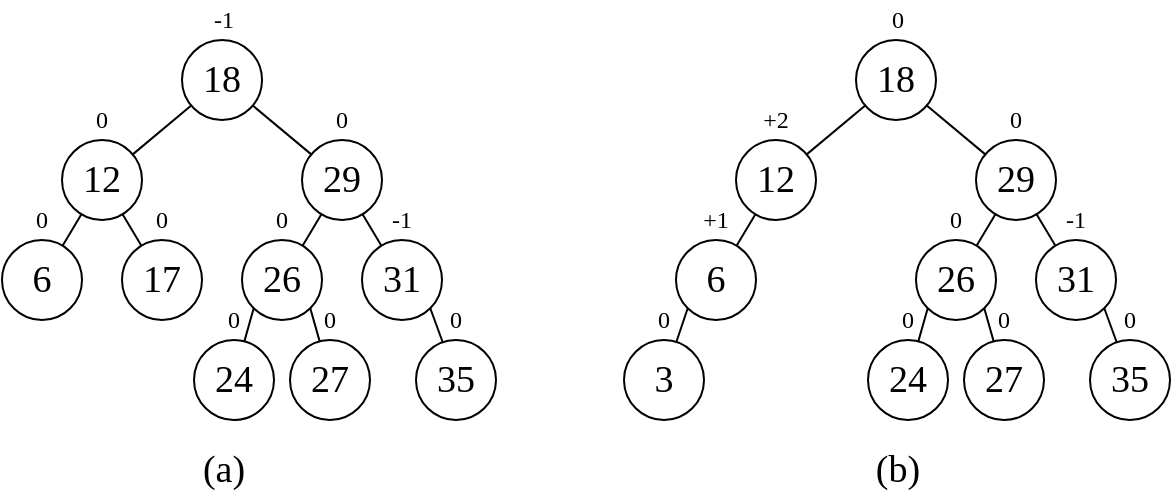 <mxfile>
    <diagram name="第 1 页" id="4a3K_V4WVQqfOLZNZAwq">
        <mxGraphModel dx="793" dy="516" grid="1" gridSize="10" guides="1" tooltips="1" connect="1" arrows="1" fold="1" page="1" pageScale="1" pageWidth="827" pageHeight="1169" math="0" shadow="0">
            <root>
                <mxCell id="0"/>
                <mxCell id="1" parent="0"/>
                <mxCell id="RuSEpNv-biS-WwoFlSjT-27" value="" style="group" parent="1" vertex="1" connectable="0">
                    <mxGeometry x="283.0" y="230.0" width="247.0" height="190.0" as="geometry"/>
                </mxCell>
                <mxCell id="RuSEpNv-biS-WwoFlSjT-22" value="35" style="ellipse;whiteSpace=wrap;html=1;fontFamily=Times New Roman;fontSize=19;container=0;" parent="RuSEpNv-biS-WwoFlSjT-27" vertex="1">
                    <mxGeometry x="207.0" y="150.0" width="40" height="40" as="geometry"/>
                </mxCell>
                <mxCell id="RuSEpNv-biS-WwoFlSjT-26" style="edgeStyle=none;shape=connector;rounded=0;orthogonalLoop=1;jettySize=auto;html=1;exitX=1;exitY=1;exitDx=0;exitDy=0;labelBackgroundColor=default;strokeColor=default;align=center;verticalAlign=middle;fontFamily=Helvetica;fontSize=11;fontColor=default;endArrow=none;endFill=0;" parent="RuSEpNv-biS-WwoFlSjT-27" source="RuSEpNv-biS-WwoFlSjT-15" target="RuSEpNv-biS-WwoFlSjT-22" edge="1">
                    <mxGeometry relative="1" as="geometry"/>
                </mxCell>
                <mxCell id="RuSEpNv-biS-WwoFlSjT-3" value="18" style="ellipse;whiteSpace=wrap;html=1;fontFamily=Times New Roman;fontSize=19;container=0;" parent="RuSEpNv-biS-WwoFlSjT-27" vertex="1">
                    <mxGeometry x="90" width="40" height="40" as="geometry"/>
                </mxCell>
                <mxCell id="RuSEpNv-biS-WwoFlSjT-4" value="12" style="ellipse;whiteSpace=wrap;html=1;fontFamily=Times New Roman;fontSize=19;container=0;" parent="RuSEpNv-biS-WwoFlSjT-27" vertex="1">
                    <mxGeometry x="30" y="50" width="40" height="40" as="geometry"/>
                </mxCell>
                <mxCell id="RuSEpNv-biS-WwoFlSjT-5" style="edgeStyle=none;html=1;fontFamily=Times New Roman;fontSize=19;endArrow=none;endFill=0;rounded=0;" parent="RuSEpNv-biS-WwoFlSjT-27" source="RuSEpNv-biS-WwoFlSjT-3" target="RuSEpNv-biS-WwoFlSjT-4" edge="1">
                    <mxGeometry relative="1" as="geometry"/>
                </mxCell>
                <mxCell id="RuSEpNv-biS-WwoFlSjT-6" value="29" style="ellipse;whiteSpace=wrap;html=1;fontFamily=Times New Roman;fontSize=19;container=0;" parent="RuSEpNv-biS-WwoFlSjT-27" vertex="1">
                    <mxGeometry x="150" y="50" width="40" height="40" as="geometry"/>
                </mxCell>
                <mxCell id="RuSEpNv-biS-WwoFlSjT-7" style="edgeStyle=none;html=1;fontFamily=Times New Roman;fontSize=19;endArrow=none;endFill=0;rounded=0;" parent="RuSEpNv-biS-WwoFlSjT-27" source="RuSEpNv-biS-WwoFlSjT-3" target="RuSEpNv-biS-WwoFlSjT-6" edge="1">
                    <mxGeometry relative="1" as="geometry"/>
                </mxCell>
                <mxCell id="RuSEpNv-biS-WwoFlSjT-8" value="6" style="ellipse;whiteSpace=wrap;html=1;fontFamily=Times New Roman;fontSize=19;container=0;" parent="RuSEpNv-biS-WwoFlSjT-27" vertex="1">
                    <mxGeometry y="100" width="40" height="40" as="geometry"/>
                </mxCell>
                <mxCell id="RuSEpNv-biS-WwoFlSjT-9" style="edgeStyle=none;html=1;fontFamily=Times New Roman;fontSize=19;endArrow=none;endFill=0;rounded=0;" parent="RuSEpNv-biS-WwoFlSjT-27" source="RuSEpNv-biS-WwoFlSjT-4" target="RuSEpNv-biS-WwoFlSjT-8" edge="1">
                    <mxGeometry relative="1" as="geometry"/>
                </mxCell>
                <mxCell id="RuSEpNv-biS-WwoFlSjT-10" value="17" style="ellipse;whiteSpace=wrap;html=1;fontFamily=Times New Roman;fontSize=19;container=0;" parent="RuSEpNv-biS-WwoFlSjT-27" vertex="1">
                    <mxGeometry x="60" y="100" width="40" height="40" as="geometry"/>
                </mxCell>
                <mxCell id="RuSEpNv-biS-WwoFlSjT-11" style="edgeStyle=none;html=1;fontFamily=Times New Roman;fontSize=19;endArrow=none;endFill=0;rounded=0;" parent="RuSEpNv-biS-WwoFlSjT-27" source="RuSEpNv-biS-WwoFlSjT-4" target="RuSEpNv-biS-WwoFlSjT-10" edge="1">
                    <mxGeometry relative="1" as="geometry"/>
                </mxCell>
                <mxCell id="RuSEpNv-biS-WwoFlSjT-13" value="26" style="ellipse;whiteSpace=wrap;html=1;fontFamily=Times New Roman;fontSize=19;container=0;" parent="RuSEpNv-biS-WwoFlSjT-27" vertex="1">
                    <mxGeometry x="120" y="100" width="40" height="40" as="geometry"/>
                </mxCell>
                <mxCell id="RuSEpNv-biS-WwoFlSjT-14" style="edgeStyle=none;html=1;fontFamily=Times New Roman;fontSize=19;endArrow=none;endFill=0;rounded=0;" parent="RuSEpNv-biS-WwoFlSjT-27" source="RuSEpNv-biS-WwoFlSjT-6" target="RuSEpNv-biS-WwoFlSjT-13" edge="1">
                    <mxGeometry relative="1" as="geometry"/>
                </mxCell>
                <mxCell id="RuSEpNv-biS-WwoFlSjT-15" value="31" style="ellipse;whiteSpace=wrap;html=1;fontFamily=Times New Roman;fontSize=19;container=0;" parent="RuSEpNv-biS-WwoFlSjT-27" vertex="1">
                    <mxGeometry x="180" y="100" width="40" height="40" as="geometry"/>
                </mxCell>
                <mxCell id="RuSEpNv-biS-WwoFlSjT-16" style="edgeStyle=none;html=1;fontFamily=Times New Roman;fontSize=19;endArrow=none;endFill=0;rounded=0;" parent="RuSEpNv-biS-WwoFlSjT-27" source="RuSEpNv-biS-WwoFlSjT-6" target="RuSEpNv-biS-WwoFlSjT-15" edge="1">
                    <mxGeometry relative="1" as="geometry"/>
                </mxCell>
                <mxCell id="RuSEpNv-biS-WwoFlSjT-20" value="24" style="ellipse;whiteSpace=wrap;html=1;fontFamily=Times New Roman;fontSize=19;container=0;" parent="RuSEpNv-biS-WwoFlSjT-27" vertex="1">
                    <mxGeometry x="96.0" y="150.0" width="40" height="40" as="geometry"/>
                </mxCell>
                <mxCell id="RuSEpNv-biS-WwoFlSjT-23" style="rounded=0;orthogonalLoop=1;jettySize=auto;html=1;exitX=0;exitY=1;exitDx=0;exitDy=0;endArrow=none;endFill=0;" parent="RuSEpNv-biS-WwoFlSjT-27" source="RuSEpNv-biS-WwoFlSjT-13" target="RuSEpNv-biS-WwoFlSjT-20" edge="1">
                    <mxGeometry relative="1" as="geometry"/>
                </mxCell>
                <mxCell id="RuSEpNv-biS-WwoFlSjT-21" value="27" style="ellipse;whiteSpace=wrap;html=1;fontFamily=Times New Roman;fontSize=19;container=0;" parent="RuSEpNv-biS-WwoFlSjT-27" vertex="1">
                    <mxGeometry x="144.0" y="150.0" width="40" height="40" as="geometry"/>
                </mxCell>
                <mxCell id="RuSEpNv-biS-WwoFlSjT-25" style="edgeStyle=none;shape=connector;rounded=0;orthogonalLoop=1;jettySize=auto;html=1;exitX=1;exitY=1;exitDx=0;exitDy=0;labelBackgroundColor=default;strokeColor=default;align=center;verticalAlign=middle;fontFamily=Helvetica;fontSize=11;fontColor=default;endArrow=none;endFill=0;" parent="RuSEpNv-biS-WwoFlSjT-27" source="RuSEpNv-biS-WwoFlSjT-13" target="RuSEpNv-biS-WwoFlSjT-21" edge="1">
                    <mxGeometry relative="1" as="geometry"/>
                </mxCell>
                <mxCell id="RuSEpNv-biS-WwoFlSjT-29" value="&lt;font face=&quot;Times New Roman&quot;&gt;&lt;span style=&quot;font-size: 12px;&quot;&gt;0&lt;/span&gt;&lt;/font&gt;" style="text;html=1;strokeColor=none;fillColor=none;align=center;verticalAlign=middle;whiteSpace=wrap;rounded=0;fontSize=11;fontFamily=Helvetica;fontColor=default;" parent="RuSEpNv-biS-WwoFlSjT-27" vertex="1">
                    <mxGeometry x="30.0" y="30.0" width="40" height="20" as="geometry"/>
                </mxCell>
                <mxCell id="RuSEpNv-biS-WwoFlSjT-51" value="&lt;font face=&quot;Times New Roman&quot;&gt;&lt;span style=&quot;font-size: 12px;&quot;&gt;0&lt;/span&gt;&lt;/font&gt;" style="text;html=1;strokeColor=none;fillColor=none;align=center;verticalAlign=middle;whiteSpace=wrap;rounded=0;fontSize=11;fontFamily=Helvetica;fontColor=default;" parent="RuSEpNv-biS-WwoFlSjT-27" vertex="1">
                    <mxGeometry x="150.0" y="30.0" width="40" height="20" as="geometry"/>
                </mxCell>
                <mxCell id="RuSEpNv-biS-WwoFlSjT-52" value="&lt;font face=&quot;Times New Roman&quot;&gt;&lt;span style=&quot;font-size: 12px;&quot;&gt;0&lt;/span&gt;&lt;/font&gt;" style="text;html=1;strokeColor=none;fillColor=none;align=center;verticalAlign=middle;whiteSpace=wrap;rounded=0;fontSize=11;fontFamily=Helvetica;fontColor=default;" parent="RuSEpNv-biS-WwoFlSjT-27" vertex="1">
                    <mxGeometry x="1.137e-13" y="80.0" width="40" height="20" as="geometry"/>
                </mxCell>
                <mxCell id="RuSEpNv-biS-WwoFlSjT-53" value="&lt;font face=&quot;Times New Roman&quot;&gt;&lt;span style=&quot;font-size: 12px;&quot;&gt;0&lt;/span&gt;&lt;/font&gt;" style="text;html=1;strokeColor=none;fillColor=none;align=center;verticalAlign=middle;whiteSpace=wrap;rounded=0;fontSize=11;fontFamily=Helvetica;fontColor=default;" parent="RuSEpNv-biS-WwoFlSjT-27" vertex="1">
                    <mxGeometry x="60.0" y="80.0" width="40" height="20" as="geometry"/>
                </mxCell>
                <mxCell id="RuSEpNv-biS-WwoFlSjT-78" value="&lt;font face=&quot;Times New Roman&quot;&gt;&lt;span style=&quot;font-size: 12px;&quot;&gt;0&lt;/span&gt;&lt;/font&gt;" style="text;html=1;strokeColor=none;fillColor=none;align=center;verticalAlign=middle;whiteSpace=wrap;rounded=0;fontSize=11;fontFamily=Helvetica;fontColor=default;" parent="RuSEpNv-biS-WwoFlSjT-27" vertex="1">
                    <mxGeometry x="120.0" y="80.0" width="40" height="20" as="geometry"/>
                </mxCell>
                <mxCell id="RuSEpNv-biS-WwoFlSjT-104" value="&lt;font face=&quot;Times New Roman&quot;&gt;&lt;span style=&quot;font-size: 12px;&quot;&gt;-1&lt;/span&gt;&lt;/font&gt;" style="text;html=1;strokeColor=none;fillColor=none;align=center;verticalAlign=middle;whiteSpace=wrap;rounded=0;fontSize=11;fontFamily=Helvetica;fontColor=default;" parent="RuSEpNv-biS-WwoFlSjT-27" vertex="1">
                    <mxGeometry x="180.0" y="80.0" width="40" height="20" as="geometry"/>
                </mxCell>
                <mxCell id="RuSEpNv-biS-WwoFlSjT-105" value="&lt;font face=&quot;Times New Roman&quot;&gt;&lt;span style=&quot;font-size: 12px;&quot;&gt;0&lt;/span&gt;&lt;/font&gt;" style="text;html=1;strokeColor=none;fillColor=none;align=center;verticalAlign=middle;whiteSpace=wrap;rounded=0;fontSize=11;fontFamily=Helvetica;fontColor=default;" parent="RuSEpNv-biS-WwoFlSjT-27" vertex="1">
                    <mxGeometry x="96.0" y="130.0" width="40" height="20" as="geometry"/>
                </mxCell>
                <mxCell id="RuSEpNv-biS-WwoFlSjT-106" value="&lt;font face=&quot;Times New Roman&quot;&gt;&lt;span style=&quot;font-size: 12px;&quot;&gt;0&lt;/span&gt;&lt;/font&gt;" style="text;html=1;strokeColor=none;fillColor=none;align=center;verticalAlign=middle;whiteSpace=wrap;rounded=0;fontSize=11;fontFamily=Helvetica;fontColor=default;" parent="RuSEpNv-biS-WwoFlSjT-27" vertex="1">
                    <mxGeometry x="144.0" y="130.0" width="40" height="20" as="geometry"/>
                </mxCell>
                <mxCell id="RuSEpNv-biS-WwoFlSjT-107" value="&lt;font face=&quot;Times New Roman&quot;&gt;&lt;span style=&quot;font-size: 12px;&quot;&gt;0&lt;/span&gt;&lt;/font&gt;" style="text;html=1;strokeColor=none;fillColor=none;align=center;verticalAlign=middle;whiteSpace=wrap;rounded=0;fontSize=11;fontFamily=Helvetica;fontColor=default;" parent="RuSEpNv-biS-WwoFlSjT-27" vertex="1">
                    <mxGeometry x="207.0" y="130.0" width="40" height="20" as="geometry"/>
                </mxCell>
                <mxCell id="RuSEpNv-biS-WwoFlSjT-28" value="&lt;font style=&quot;font-size: 12px;&quot; face=&quot;Times New Roman&quot;&gt;-1&lt;/font&gt;" style="text;html=1;strokeColor=none;fillColor=none;align=center;verticalAlign=middle;whiteSpace=wrap;rounded=0;fontSize=11;fontFamily=Helvetica;fontColor=default;" parent="1" vertex="1">
                    <mxGeometry x="374" y="210" width="40" height="20" as="geometry"/>
                </mxCell>
                <mxCell id="RuSEpNv-biS-WwoFlSjT-108" value="&lt;span style=&quot;font-size: 19px;&quot;&gt;(a)&lt;/span&gt;" style="text;html=1;strokeColor=none;fillColor=none;align=center;verticalAlign=middle;whiteSpace=wrap;rounded=0;fontSize=19;fontFamily=Times New Roman;fontColor=default;" parent="1" vertex="1">
                    <mxGeometry x="364" y="430" width="60" height="30" as="geometry"/>
                </mxCell>
                <mxCell id="RuSEpNv-biS-WwoFlSjT-140" value="" style="group" parent="1" vertex="1" connectable="0">
                    <mxGeometry x="620.0" y="230.0" width="247.0" height="190.0" as="geometry"/>
                </mxCell>
                <mxCell id="RuSEpNv-biS-WwoFlSjT-141" value="35" style="ellipse;whiteSpace=wrap;html=1;fontFamily=Times New Roman;fontSize=19;container=0;" parent="RuSEpNv-biS-WwoFlSjT-140" vertex="1">
                    <mxGeometry x="207.0" y="150.0" width="40" height="40" as="geometry"/>
                </mxCell>
                <mxCell id="RuSEpNv-biS-WwoFlSjT-142" style="edgeStyle=none;shape=connector;rounded=0;orthogonalLoop=1;jettySize=auto;html=1;exitX=1;exitY=1;exitDx=0;exitDy=0;labelBackgroundColor=default;strokeColor=default;align=center;verticalAlign=middle;fontFamily=Helvetica;fontSize=11;fontColor=default;endArrow=none;endFill=0;" parent="RuSEpNv-biS-WwoFlSjT-140" source="RuSEpNv-biS-WwoFlSjT-154" target="RuSEpNv-biS-WwoFlSjT-141" edge="1">
                    <mxGeometry relative="1" as="geometry"/>
                </mxCell>
                <mxCell id="RuSEpNv-biS-WwoFlSjT-143" value="18" style="ellipse;whiteSpace=wrap;html=1;fontFamily=Times New Roman;fontSize=19;container=0;" parent="RuSEpNv-biS-WwoFlSjT-140" vertex="1">
                    <mxGeometry x="90" width="40" height="40" as="geometry"/>
                </mxCell>
                <mxCell id="RuSEpNv-biS-WwoFlSjT-144" value="12" style="ellipse;whiteSpace=wrap;html=1;fontFamily=Times New Roman;fontSize=19;container=0;" parent="RuSEpNv-biS-WwoFlSjT-140" vertex="1">
                    <mxGeometry x="30" y="50" width="40" height="40" as="geometry"/>
                </mxCell>
                <mxCell id="RuSEpNv-biS-WwoFlSjT-145" style="edgeStyle=none;html=1;fontFamily=Times New Roman;fontSize=19;endArrow=none;endFill=0;rounded=0;" parent="RuSEpNv-biS-WwoFlSjT-140" source="RuSEpNv-biS-WwoFlSjT-143" target="RuSEpNv-biS-WwoFlSjT-144" edge="1">
                    <mxGeometry relative="1" as="geometry"/>
                </mxCell>
                <mxCell id="RuSEpNv-biS-WwoFlSjT-146" value="29" style="ellipse;whiteSpace=wrap;html=1;fontFamily=Times New Roman;fontSize=19;container=0;" parent="RuSEpNv-biS-WwoFlSjT-140" vertex="1">
                    <mxGeometry x="150" y="50" width="40" height="40" as="geometry"/>
                </mxCell>
                <mxCell id="RuSEpNv-biS-WwoFlSjT-147" style="edgeStyle=none;html=1;fontFamily=Times New Roman;fontSize=19;endArrow=none;endFill=0;rounded=0;" parent="RuSEpNv-biS-WwoFlSjT-140" source="RuSEpNv-biS-WwoFlSjT-143" target="RuSEpNv-biS-WwoFlSjT-146" edge="1">
                    <mxGeometry relative="1" as="geometry"/>
                </mxCell>
                <mxCell id="RuSEpNv-biS-WwoFlSjT-173" style="edgeStyle=none;shape=connector;rounded=0;orthogonalLoop=1;jettySize=auto;html=1;exitX=0;exitY=1;exitDx=0;exitDy=0;labelBackgroundColor=default;strokeColor=default;align=center;verticalAlign=middle;fontFamily=Helvetica;fontSize=11;fontColor=default;endArrow=none;endFill=0;" parent="RuSEpNv-biS-WwoFlSjT-140" source="RuSEpNv-biS-WwoFlSjT-148" target="RuSEpNv-biS-WwoFlSjT-171" edge="1">
                    <mxGeometry relative="1" as="geometry"/>
                </mxCell>
                <mxCell id="RuSEpNv-biS-WwoFlSjT-148" value="6" style="ellipse;whiteSpace=wrap;html=1;fontFamily=Times New Roman;fontSize=19;container=0;" parent="RuSEpNv-biS-WwoFlSjT-140" vertex="1">
                    <mxGeometry y="100" width="40" height="40" as="geometry"/>
                </mxCell>
                <mxCell id="RuSEpNv-biS-WwoFlSjT-149" style="edgeStyle=none;html=1;fontFamily=Times New Roman;fontSize=19;endArrow=none;endFill=0;rounded=0;" parent="RuSEpNv-biS-WwoFlSjT-140" source="RuSEpNv-biS-WwoFlSjT-144" target="RuSEpNv-biS-WwoFlSjT-148" edge="1">
                    <mxGeometry relative="1" as="geometry"/>
                </mxCell>
                <mxCell id="RuSEpNv-biS-WwoFlSjT-152" value="26" style="ellipse;whiteSpace=wrap;html=1;fontFamily=Times New Roman;fontSize=19;container=0;" parent="RuSEpNv-biS-WwoFlSjT-140" vertex="1">
                    <mxGeometry x="120" y="100" width="40" height="40" as="geometry"/>
                </mxCell>
                <mxCell id="RuSEpNv-biS-WwoFlSjT-153" style="edgeStyle=none;html=1;fontFamily=Times New Roman;fontSize=19;endArrow=none;endFill=0;rounded=0;" parent="RuSEpNv-biS-WwoFlSjT-140" source="RuSEpNv-biS-WwoFlSjT-146" target="RuSEpNv-biS-WwoFlSjT-152" edge="1">
                    <mxGeometry relative="1" as="geometry"/>
                </mxCell>
                <mxCell id="RuSEpNv-biS-WwoFlSjT-154" value="31" style="ellipse;whiteSpace=wrap;html=1;fontFamily=Times New Roman;fontSize=19;container=0;" parent="RuSEpNv-biS-WwoFlSjT-140" vertex="1">
                    <mxGeometry x="180" y="100" width="40" height="40" as="geometry"/>
                </mxCell>
                <mxCell id="RuSEpNv-biS-WwoFlSjT-155" style="edgeStyle=none;html=1;fontFamily=Times New Roman;fontSize=19;endArrow=none;endFill=0;rounded=0;" parent="RuSEpNv-biS-WwoFlSjT-140" source="RuSEpNv-biS-WwoFlSjT-146" target="RuSEpNv-biS-WwoFlSjT-154" edge="1">
                    <mxGeometry relative="1" as="geometry"/>
                </mxCell>
                <mxCell id="RuSEpNv-biS-WwoFlSjT-156" value="24" style="ellipse;whiteSpace=wrap;html=1;fontFamily=Times New Roman;fontSize=19;container=0;" parent="RuSEpNv-biS-WwoFlSjT-140" vertex="1">
                    <mxGeometry x="96.0" y="150.0" width="40" height="40" as="geometry"/>
                </mxCell>
                <mxCell id="RuSEpNv-biS-WwoFlSjT-157" style="rounded=0;orthogonalLoop=1;jettySize=auto;html=1;exitX=0;exitY=1;exitDx=0;exitDy=0;endArrow=none;endFill=0;" parent="RuSEpNv-biS-WwoFlSjT-140" source="RuSEpNv-biS-WwoFlSjT-152" target="RuSEpNv-biS-WwoFlSjT-156" edge="1">
                    <mxGeometry relative="1" as="geometry"/>
                </mxCell>
                <mxCell id="RuSEpNv-biS-WwoFlSjT-158" value="27" style="ellipse;whiteSpace=wrap;html=1;fontFamily=Times New Roman;fontSize=19;container=0;" parent="RuSEpNv-biS-WwoFlSjT-140" vertex="1">
                    <mxGeometry x="144.0" y="150.0" width="40" height="40" as="geometry"/>
                </mxCell>
                <mxCell id="RuSEpNv-biS-WwoFlSjT-159" style="edgeStyle=none;shape=connector;rounded=0;orthogonalLoop=1;jettySize=auto;html=1;exitX=1;exitY=1;exitDx=0;exitDy=0;labelBackgroundColor=default;strokeColor=default;align=center;verticalAlign=middle;fontFamily=Helvetica;fontSize=11;fontColor=default;endArrow=none;endFill=0;" parent="RuSEpNv-biS-WwoFlSjT-140" source="RuSEpNv-biS-WwoFlSjT-152" target="RuSEpNv-biS-WwoFlSjT-158" edge="1">
                    <mxGeometry relative="1" as="geometry"/>
                </mxCell>
                <mxCell id="RuSEpNv-biS-WwoFlSjT-160" value="&lt;font face=&quot;Times New Roman&quot;&gt;&lt;span style=&quot;font-size: 12px;&quot;&gt;+2&lt;/span&gt;&lt;/font&gt;" style="text;html=1;strokeColor=none;fillColor=none;align=center;verticalAlign=middle;whiteSpace=wrap;rounded=0;fontSize=11;fontFamily=Helvetica;fontColor=default;" parent="RuSEpNv-biS-WwoFlSjT-140" vertex="1">
                    <mxGeometry x="30.0" y="30.0" width="40" height="20" as="geometry"/>
                </mxCell>
                <mxCell id="RuSEpNv-biS-WwoFlSjT-161" value="&lt;font face=&quot;Times New Roman&quot;&gt;&lt;span style=&quot;font-size: 12px;&quot;&gt;0&lt;/span&gt;&lt;/font&gt;" style="text;html=1;strokeColor=none;fillColor=none;align=center;verticalAlign=middle;whiteSpace=wrap;rounded=0;fontSize=11;fontFamily=Helvetica;fontColor=default;" parent="RuSEpNv-biS-WwoFlSjT-140" vertex="1">
                    <mxGeometry x="150.0" y="30.0" width="40" height="20" as="geometry"/>
                </mxCell>
                <mxCell id="RuSEpNv-biS-WwoFlSjT-162" value="&lt;font face=&quot;Times New Roman&quot;&gt;&lt;span style=&quot;font-size: 12px;&quot;&gt;0&lt;/span&gt;&lt;/font&gt;" style="text;html=1;strokeColor=none;fillColor=none;align=center;verticalAlign=middle;whiteSpace=wrap;rounded=0;fontSize=11;fontFamily=Helvetica;fontColor=default;" parent="RuSEpNv-biS-WwoFlSjT-140" vertex="1">
                    <mxGeometry x="-26.0" y="130.0" width="40" height="20" as="geometry"/>
                </mxCell>
                <mxCell id="RuSEpNv-biS-WwoFlSjT-164" value="&lt;font face=&quot;Times New Roman&quot;&gt;&lt;span style=&quot;font-size: 12px;&quot;&gt;0&lt;/span&gt;&lt;/font&gt;" style="text;html=1;strokeColor=none;fillColor=none;align=center;verticalAlign=middle;whiteSpace=wrap;rounded=0;fontSize=11;fontFamily=Helvetica;fontColor=default;" parent="RuSEpNv-biS-WwoFlSjT-140" vertex="1">
                    <mxGeometry x="120.0" y="80.0" width="40" height="20" as="geometry"/>
                </mxCell>
                <mxCell id="RuSEpNv-biS-WwoFlSjT-165" value="&lt;font face=&quot;Times New Roman&quot;&gt;&lt;span style=&quot;font-size: 12px;&quot;&gt;-1&lt;/span&gt;&lt;/font&gt;" style="text;html=1;strokeColor=none;fillColor=none;align=center;verticalAlign=middle;whiteSpace=wrap;rounded=0;fontSize=11;fontFamily=Helvetica;fontColor=default;" parent="RuSEpNv-biS-WwoFlSjT-140" vertex="1">
                    <mxGeometry x="180.0" y="80.0" width="40" height="20" as="geometry"/>
                </mxCell>
                <mxCell id="RuSEpNv-biS-WwoFlSjT-166" value="&lt;font face=&quot;Times New Roman&quot;&gt;&lt;span style=&quot;font-size: 12px;&quot;&gt;0&lt;/span&gt;&lt;/font&gt;" style="text;html=1;strokeColor=none;fillColor=none;align=center;verticalAlign=middle;whiteSpace=wrap;rounded=0;fontSize=11;fontFamily=Helvetica;fontColor=default;" parent="RuSEpNv-biS-WwoFlSjT-140" vertex="1">
                    <mxGeometry x="96.0" y="130.0" width="40" height="20" as="geometry"/>
                </mxCell>
                <mxCell id="RuSEpNv-biS-WwoFlSjT-167" value="&lt;font face=&quot;Times New Roman&quot;&gt;&lt;span style=&quot;font-size: 12px;&quot;&gt;0&lt;/span&gt;&lt;/font&gt;" style="text;html=1;strokeColor=none;fillColor=none;align=center;verticalAlign=middle;whiteSpace=wrap;rounded=0;fontSize=11;fontFamily=Helvetica;fontColor=default;" parent="RuSEpNv-biS-WwoFlSjT-140" vertex="1">
                    <mxGeometry x="144.0" y="130.0" width="40" height="20" as="geometry"/>
                </mxCell>
                <mxCell id="RuSEpNv-biS-WwoFlSjT-168" value="&lt;font face=&quot;Times New Roman&quot;&gt;&lt;span style=&quot;font-size: 12px;&quot;&gt;0&lt;/span&gt;&lt;/font&gt;" style="text;html=1;strokeColor=none;fillColor=none;align=center;verticalAlign=middle;whiteSpace=wrap;rounded=0;fontSize=11;fontFamily=Helvetica;fontColor=default;" parent="RuSEpNv-biS-WwoFlSjT-140" vertex="1">
                    <mxGeometry x="207.0" y="130.0" width="40" height="20" as="geometry"/>
                </mxCell>
                <mxCell id="RuSEpNv-biS-WwoFlSjT-171" value="3" style="ellipse;whiteSpace=wrap;html=1;fontFamily=Times New Roman;fontSize=19;fontColor=default;" parent="RuSEpNv-biS-WwoFlSjT-140" vertex="1">
                    <mxGeometry x="-26.0" y="150.0" width="40" height="40" as="geometry"/>
                </mxCell>
                <mxCell id="RuSEpNv-biS-WwoFlSjT-205" value="&lt;font face=&quot;Times New Roman&quot;&gt;&lt;span style=&quot;font-size: 12px;&quot;&gt;+1&lt;/span&gt;&lt;/font&gt;" style="text;html=1;strokeColor=none;fillColor=none;align=center;verticalAlign=middle;whiteSpace=wrap;rounded=0;fontSize=11;fontFamily=Helvetica;fontColor=default;" parent="RuSEpNv-biS-WwoFlSjT-140" vertex="1">
                    <mxGeometry x="1.137e-13" y="80.0" width="40" height="20" as="geometry"/>
                </mxCell>
                <mxCell id="RuSEpNv-biS-WwoFlSjT-169" value="&lt;font face=&quot;Times New Roman&quot;&gt;&lt;span style=&quot;font-size: 12px;&quot;&gt;0&lt;/span&gt;&lt;/font&gt;" style="text;html=1;strokeColor=none;fillColor=none;align=center;verticalAlign=middle;whiteSpace=wrap;rounded=0;fontSize=11;fontFamily=Helvetica;fontColor=default;" parent="1" vertex="1">
                    <mxGeometry x="711" y="210" width="40" height="20" as="geometry"/>
                </mxCell>
                <mxCell id="RuSEpNv-biS-WwoFlSjT-170" value="&lt;span style=&quot;font-size: 19px;&quot;&gt;(b)&lt;/span&gt;" style="text;html=1;strokeColor=none;fillColor=none;align=center;verticalAlign=middle;whiteSpace=wrap;rounded=0;fontSize=19;fontFamily=Times New Roman;fontColor=default;" parent="1" vertex="1">
                    <mxGeometry x="701" y="430" width="60" height="30" as="geometry"/>
                </mxCell>
            </root>
        </mxGraphModel>
    </diagram>
</mxfile>
